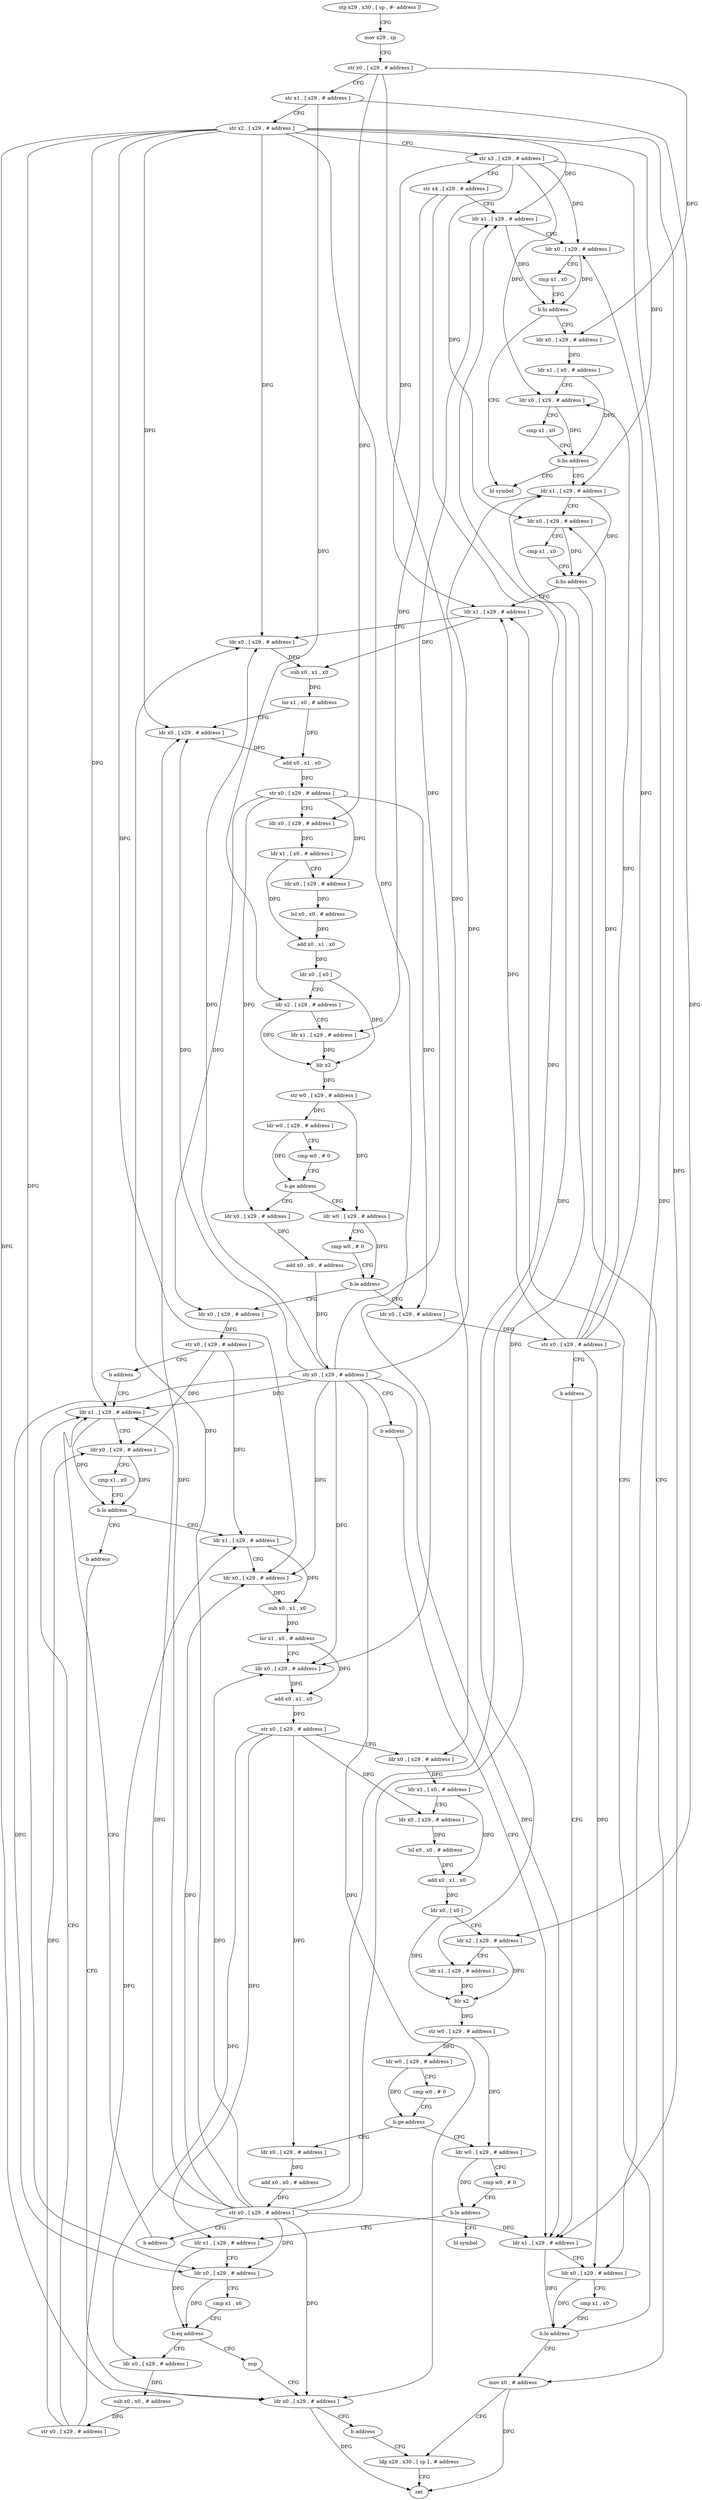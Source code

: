 digraph "func" {
"192256" [label = "stp x29 , x30 , [ sp , #- address ]!" ]
"192260" [label = "mov x29 , sp" ]
"192264" [label = "str x0 , [ x29 , # address ]" ]
"192268" [label = "str x1 , [ x29 , # address ]" ]
"192272" [label = "str x2 , [ x29 , # address ]" ]
"192276" [label = "str x3 , [ x29 , # address ]" ]
"192280" [label = "str x4 , [ x29 , # address ]" ]
"192284" [label = "ldr x1 , [ x29 , # address ]" ]
"192288" [label = "ldr x0 , [ x29 , # address ]" ]
"192292" [label = "cmp x1 , x0" ]
"192296" [label = "b.hi address" ]
"192320" [label = "bl symbol" ]
"192300" [label = "ldr x0 , [ x29 , # address ]" ]
"192304" [label = "ldr x1 , [ x0 , # address ]" ]
"192308" [label = "ldr x0 , [ x29 , # address ]" ]
"192312" [label = "cmp x1 , x0" ]
"192316" [label = "b.hs address" ]
"192324" [label = "ldr x1 , [ x29 , # address ]" ]
"192328" [label = "ldr x0 , [ x29 , # address ]" ]
"192332" [label = "cmp x1 , x0" ]
"192336" [label = "b.hs address" ]
"192660" [label = "mov x0 , # address" ]
"192340" [label = "ldr x1 , [ x29 , # address ]" ]
"192664" [label = "ldp x29 , x30 , [ sp ] , # address" ]
"192344" [label = "ldr x0 , [ x29 , # address ]" ]
"192348" [label = "sub x0 , x1 , x0" ]
"192352" [label = "lsr x1 , x0 , # address" ]
"192356" [label = "ldr x0 , [ x29 , # address ]" ]
"192360" [label = "add x0 , x1 , x0" ]
"192364" [label = "str x0 , [ x29 , # address ]" ]
"192368" [label = "ldr x0 , [ x29 , # address ]" ]
"192372" [label = "ldr x1 , [ x0 , # address ]" ]
"192376" [label = "ldr x0 , [ x29 , # address ]" ]
"192380" [label = "lsl x0 , x0 , # address" ]
"192384" [label = "add x0 , x1 , x0" ]
"192388" [label = "ldr x0 , [ x0 ]" ]
"192392" [label = "ldr x2 , [ x29 , # address ]" ]
"192396" [label = "ldr x1 , [ x29 , # address ]" ]
"192400" [label = "blr x2" ]
"192404" [label = "str w0 , [ x29 , # address ]" ]
"192408" [label = "ldr w0 , [ x29 , # address ]" ]
"192412" [label = "cmp w0 , # 0" ]
"192416" [label = "b.ge address" ]
"192436" [label = "ldr w0 , [ x29 , # address ]" ]
"192420" [label = "ldr x0 , [ x29 , # address ]" ]
"192440" [label = "cmp w0 , # 0" ]
"192444" [label = "b.le address" ]
"192460" [label = "ldr x0 , [ x29 , # address ]" ]
"192448" [label = "ldr x0 , [ x29 , # address ]" ]
"192424" [label = "add x0 , x0 , # address" ]
"192428" [label = "str x0 , [ x29 , # address ]" ]
"192432" [label = "b address" ]
"192644" [label = "ldr x1 , [ x29 , # address ]" ]
"192464" [label = "str x0 , [ x29 , # address ]" ]
"192468" [label = "b address" ]
"192612" [label = "ldr x1 , [ x29 , # address ]" ]
"192452" [label = "str x0 , [ x29 , # address ]" ]
"192456" [label = "b address" ]
"192648" [label = "ldr x0 , [ x29 , # address ]" ]
"192652" [label = "cmp x1 , x0" ]
"192656" [label = "b.lo address" ]
"192616" [label = "ldr x0 , [ x29 , # address ]" ]
"192620" [label = "cmp x1 , x0" ]
"192624" [label = "b.lo address" ]
"192472" [label = "ldr x1 , [ x29 , # address ]" ]
"192628" [label = "b address" ]
"192476" [label = "ldr x0 , [ x29 , # address ]" ]
"192480" [label = "sub x0 , x1 , x0" ]
"192484" [label = "lsr x1 , x0 , # address" ]
"192488" [label = "ldr x0 , [ x29 , # address ]" ]
"192492" [label = "add x0 , x1 , x0" ]
"192496" [label = "str x0 , [ x29 , # address ]" ]
"192500" [label = "ldr x0 , [ x29 , # address ]" ]
"192504" [label = "ldr x1 , [ x0 , # address ]" ]
"192508" [label = "ldr x0 , [ x29 , # address ]" ]
"192512" [label = "lsl x0 , x0 , # address" ]
"192516" [label = "add x0 , x1 , x0" ]
"192520" [label = "ldr x0 , [ x0 ]" ]
"192524" [label = "ldr x2 , [ x29 , # address ]" ]
"192528" [label = "ldr x1 , [ x29 , # address ]" ]
"192532" [label = "blr x2" ]
"192536" [label = "str w0 , [ x29 , # address ]" ]
"192540" [label = "ldr w0 , [ x29 , # address ]" ]
"192544" [label = "cmp w0 , # 0" ]
"192548" [label = "b.ge address" ]
"192568" [label = "ldr w0 , [ x29 , # address ]" ]
"192552" [label = "ldr x0 , [ x29 , # address ]" ]
"192636" [label = "ldr x0 , [ x29 , # address ]" ]
"192572" [label = "cmp w0 , # 0" ]
"192576" [label = "b.le address" ]
"192584" [label = "ldr x1 , [ x29 , # address ]" ]
"192580" [label = "bl symbol" ]
"192556" [label = "add x0 , x0 , # address" ]
"192560" [label = "str x0 , [ x29 , # address ]" ]
"192564" [label = "b address" ]
"192640" [label = "b address" ]
"192588" [label = "ldr x0 , [ x29 , # address ]" ]
"192592" [label = "cmp x1 , x0" ]
"192596" [label = "b.eq address" ]
"192632" [label = "nop" ]
"192600" [label = "ldr x0 , [ x29 , # address ]" ]
"192668" [label = "ret" ]
"192604" [label = "sub x0 , x0 , # address" ]
"192608" [label = "str x0 , [ x29 , # address ]" ]
"192256" -> "192260" [ label = "CFG" ]
"192260" -> "192264" [ label = "CFG" ]
"192264" -> "192268" [ label = "CFG" ]
"192264" -> "192300" [ label = "DFG" ]
"192264" -> "192368" [ label = "DFG" ]
"192264" -> "192500" [ label = "DFG" ]
"192268" -> "192272" [ label = "CFG" ]
"192268" -> "192392" [ label = "DFG" ]
"192268" -> "192524" [ label = "DFG" ]
"192272" -> "192276" [ label = "CFG" ]
"192272" -> "192284" [ label = "DFG" ]
"192272" -> "192324" [ label = "DFG" ]
"192272" -> "192344" [ label = "DFG" ]
"192272" -> "192356" [ label = "DFG" ]
"192272" -> "192644" [ label = "DFG" ]
"192272" -> "192612" [ label = "DFG" ]
"192272" -> "192476" [ label = "DFG" ]
"192272" -> "192488" [ label = "DFG" ]
"192272" -> "192636" [ label = "DFG" ]
"192272" -> "192588" [ label = "DFG" ]
"192276" -> "192280" [ label = "CFG" ]
"192276" -> "192288" [ label = "DFG" ]
"192276" -> "192308" [ label = "DFG" ]
"192276" -> "192328" [ label = "DFG" ]
"192276" -> "192340" [ label = "DFG" ]
"192276" -> "192648" [ label = "DFG" ]
"192280" -> "192284" [ label = "CFG" ]
"192280" -> "192396" [ label = "DFG" ]
"192280" -> "192528" [ label = "DFG" ]
"192284" -> "192288" [ label = "CFG" ]
"192284" -> "192296" [ label = "DFG" ]
"192288" -> "192292" [ label = "CFG" ]
"192288" -> "192296" [ label = "DFG" ]
"192292" -> "192296" [ label = "CFG" ]
"192296" -> "192320" [ label = "CFG" ]
"192296" -> "192300" [ label = "CFG" ]
"192300" -> "192304" [ label = "DFG" ]
"192304" -> "192308" [ label = "CFG" ]
"192304" -> "192316" [ label = "DFG" ]
"192308" -> "192312" [ label = "CFG" ]
"192308" -> "192316" [ label = "DFG" ]
"192312" -> "192316" [ label = "CFG" ]
"192316" -> "192324" [ label = "CFG" ]
"192316" -> "192320" [ label = "CFG" ]
"192324" -> "192328" [ label = "CFG" ]
"192324" -> "192336" [ label = "DFG" ]
"192328" -> "192332" [ label = "CFG" ]
"192328" -> "192336" [ label = "DFG" ]
"192332" -> "192336" [ label = "CFG" ]
"192336" -> "192660" [ label = "CFG" ]
"192336" -> "192340" [ label = "CFG" ]
"192660" -> "192664" [ label = "CFG" ]
"192660" -> "192668" [ label = "DFG" ]
"192340" -> "192344" [ label = "CFG" ]
"192340" -> "192348" [ label = "DFG" ]
"192664" -> "192668" [ label = "CFG" ]
"192344" -> "192348" [ label = "DFG" ]
"192348" -> "192352" [ label = "DFG" ]
"192352" -> "192356" [ label = "CFG" ]
"192352" -> "192360" [ label = "DFG" ]
"192356" -> "192360" [ label = "DFG" ]
"192360" -> "192364" [ label = "DFG" ]
"192364" -> "192368" [ label = "CFG" ]
"192364" -> "192376" [ label = "DFG" ]
"192364" -> "192420" [ label = "DFG" ]
"192364" -> "192460" [ label = "DFG" ]
"192364" -> "192448" [ label = "DFG" ]
"192368" -> "192372" [ label = "DFG" ]
"192372" -> "192376" [ label = "CFG" ]
"192372" -> "192384" [ label = "DFG" ]
"192376" -> "192380" [ label = "DFG" ]
"192380" -> "192384" [ label = "DFG" ]
"192384" -> "192388" [ label = "DFG" ]
"192388" -> "192392" [ label = "CFG" ]
"192388" -> "192400" [ label = "DFG" ]
"192392" -> "192396" [ label = "CFG" ]
"192392" -> "192400" [ label = "DFG" ]
"192396" -> "192400" [ label = "DFG" ]
"192400" -> "192404" [ label = "DFG" ]
"192404" -> "192408" [ label = "DFG" ]
"192404" -> "192436" [ label = "DFG" ]
"192408" -> "192412" [ label = "CFG" ]
"192408" -> "192416" [ label = "DFG" ]
"192412" -> "192416" [ label = "CFG" ]
"192416" -> "192436" [ label = "CFG" ]
"192416" -> "192420" [ label = "CFG" ]
"192436" -> "192440" [ label = "CFG" ]
"192436" -> "192444" [ label = "DFG" ]
"192420" -> "192424" [ label = "DFG" ]
"192440" -> "192444" [ label = "CFG" ]
"192444" -> "192460" [ label = "CFG" ]
"192444" -> "192448" [ label = "CFG" ]
"192460" -> "192464" [ label = "DFG" ]
"192448" -> "192452" [ label = "DFG" ]
"192424" -> "192428" [ label = "DFG" ]
"192428" -> "192432" [ label = "CFG" ]
"192428" -> "192284" [ label = "DFG" ]
"192428" -> "192324" [ label = "DFG" ]
"192428" -> "192344" [ label = "DFG" ]
"192428" -> "192356" [ label = "DFG" ]
"192428" -> "192644" [ label = "DFG" ]
"192428" -> "192612" [ label = "DFG" ]
"192428" -> "192476" [ label = "DFG" ]
"192428" -> "192488" [ label = "DFG" ]
"192428" -> "192636" [ label = "DFG" ]
"192428" -> "192588" [ label = "DFG" ]
"192432" -> "192644" [ label = "CFG" ]
"192644" -> "192648" [ label = "CFG" ]
"192644" -> "192656" [ label = "DFG" ]
"192464" -> "192468" [ label = "CFG" ]
"192464" -> "192616" [ label = "DFG" ]
"192464" -> "192472" [ label = "DFG" ]
"192468" -> "192612" [ label = "CFG" ]
"192612" -> "192616" [ label = "CFG" ]
"192612" -> "192624" [ label = "DFG" ]
"192452" -> "192456" [ label = "CFG" ]
"192452" -> "192288" [ label = "DFG" ]
"192452" -> "192308" [ label = "DFG" ]
"192452" -> "192328" [ label = "DFG" ]
"192452" -> "192340" [ label = "DFG" ]
"192452" -> "192648" [ label = "DFG" ]
"192456" -> "192644" [ label = "CFG" ]
"192648" -> "192652" [ label = "CFG" ]
"192648" -> "192656" [ label = "DFG" ]
"192652" -> "192656" [ label = "CFG" ]
"192656" -> "192340" [ label = "CFG" ]
"192656" -> "192660" [ label = "CFG" ]
"192616" -> "192620" [ label = "CFG" ]
"192616" -> "192624" [ label = "DFG" ]
"192620" -> "192624" [ label = "CFG" ]
"192624" -> "192472" [ label = "CFG" ]
"192624" -> "192628" [ label = "CFG" ]
"192472" -> "192476" [ label = "CFG" ]
"192472" -> "192480" [ label = "DFG" ]
"192628" -> "192636" [ label = "CFG" ]
"192476" -> "192480" [ label = "DFG" ]
"192480" -> "192484" [ label = "DFG" ]
"192484" -> "192488" [ label = "CFG" ]
"192484" -> "192492" [ label = "DFG" ]
"192488" -> "192492" [ label = "DFG" ]
"192492" -> "192496" [ label = "DFG" ]
"192496" -> "192500" [ label = "CFG" ]
"192496" -> "192508" [ label = "DFG" ]
"192496" -> "192552" [ label = "DFG" ]
"192496" -> "192584" [ label = "DFG" ]
"192496" -> "192600" [ label = "DFG" ]
"192500" -> "192504" [ label = "DFG" ]
"192504" -> "192508" [ label = "CFG" ]
"192504" -> "192516" [ label = "DFG" ]
"192508" -> "192512" [ label = "DFG" ]
"192512" -> "192516" [ label = "DFG" ]
"192516" -> "192520" [ label = "DFG" ]
"192520" -> "192524" [ label = "CFG" ]
"192520" -> "192532" [ label = "DFG" ]
"192524" -> "192528" [ label = "CFG" ]
"192524" -> "192532" [ label = "DFG" ]
"192528" -> "192532" [ label = "DFG" ]
"192532" -> "192536" [ label = "DFG" ]
"192536" -> "192540" [ label = "DFG" ]
"192536" -> "192568" [ label = "DFG" ]
"192540" -> "192544" [ label = "CFG" ]
"192540" -> "192548" [ label = "DFG" ]
"192544" -> "192548" [ label = "CFG" ]
"192548" -> "192568" [ label = "CFG" ]
"192548" -> "192552" [ label = "CFG" ]
"192568" -> "192572" [ label = "CFG" ]
"192568" -> "192576" [ label = "DFG" ]
"192552" -> "192556" [ label = "DFG" ]
"192636" -> "192640" [ label = "CFG" ]
"192636" -> "192668" [ label = "DFG" ]
"192572" -> "192576" [ label = "CFG" ]
"192576" -> "192584" [ label = "CFG" ]
"192576" -> "192580" [ label = "CFG" ]
"192584" -> "192588" [ label = "CFG" ]
"192584" -> "192596" [ label = "DFG" ]
"192556" -> "192560" [ label = "DFG" ]
"192560" -> "192564" [ label = "CFG" ]
"192560" -> "192284" [ label = "DFG" ]
"192560" -> "192324" [ label = "DFG" ]
"192560" -> "192344" [ label = "DFG" ]
"192560" -> "192356" [ label = "DFG" ]
"192560" -> "192644" [ label = "DFG" ]
"192560" -> "192612" [ label = "DFG" ]
"192560" -> "192476" [ label = "DFG" ]
"192560" -> "192488" [ label = "DFG" ]
"192560" -> "192636" [ label = "DFG" ]
"192560" -> "192588" [ label = "DFG" ]
"192564" -> "192612" [ label = "CFG" ]
"192640" -> "192664" [ label = "CFG" ]
"192588" -> "192592" [ label = "CFG" ]
"192588" -> "192596" [ label = "DFG" ]
"192592" -> "192596" [ label = "CFG" ]
"192596" -> "192632" [ label = "CFG" ]
"192596" -> "192600" [ label = "CFG" ]
"192632" -> "192636" [ label = "CFG" ]
"192600" -> "192604" [ label = "DFG" ]
"192604" -> "192608" [ label = "DFG" ]
"192608" -> "192612" [ label = "CFG" ]
"192608" -> "192616" [ label = "DFG" ]
"192608" -> "192472" [ label = "DFG" ]
}

